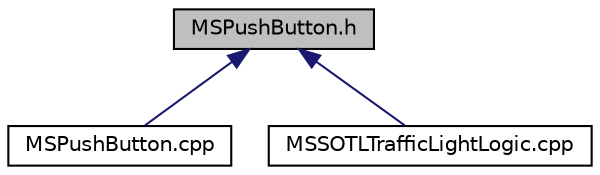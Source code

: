 digraph "MSPushButton.h"
{
  edge [fontname="Helvetica",fontsize="10",labelfontname="Helvetica",labelfontsize="10"];
  node [fontname="Helvetica",fontsize="10",shape=record];
  Node4 [label="MSPushButton.h",height=0.2,width=0.4,color="black", fillcolor="grey75", style="filled", fontcolor="black"];
  Node4 -> Node5 [dir="back",color="midnightblue",fontsize="10",style="solid",fontname="Helvetica"];
  Node5 [label="MSPushButton.cpp",height=0.2,width=0.4,color="black", fillcolor="white", style="filled",URL="$dd/d08/_m_s_push_button_8cpp.html"];
  Node4 -> Node6 [dir="back",color="midnightblue",fontsize="10",style="solid",fontname="Helvetica"];
  Node6 [label="MSSOTLTrafficLightLogic.cpp",height=0.2,width=0.4,color="black", fillcolor="white", style="filled",URL="$d9/de2/_m_s_s_o_t_l_traffic_light_logic_8cpp.html"];
}
